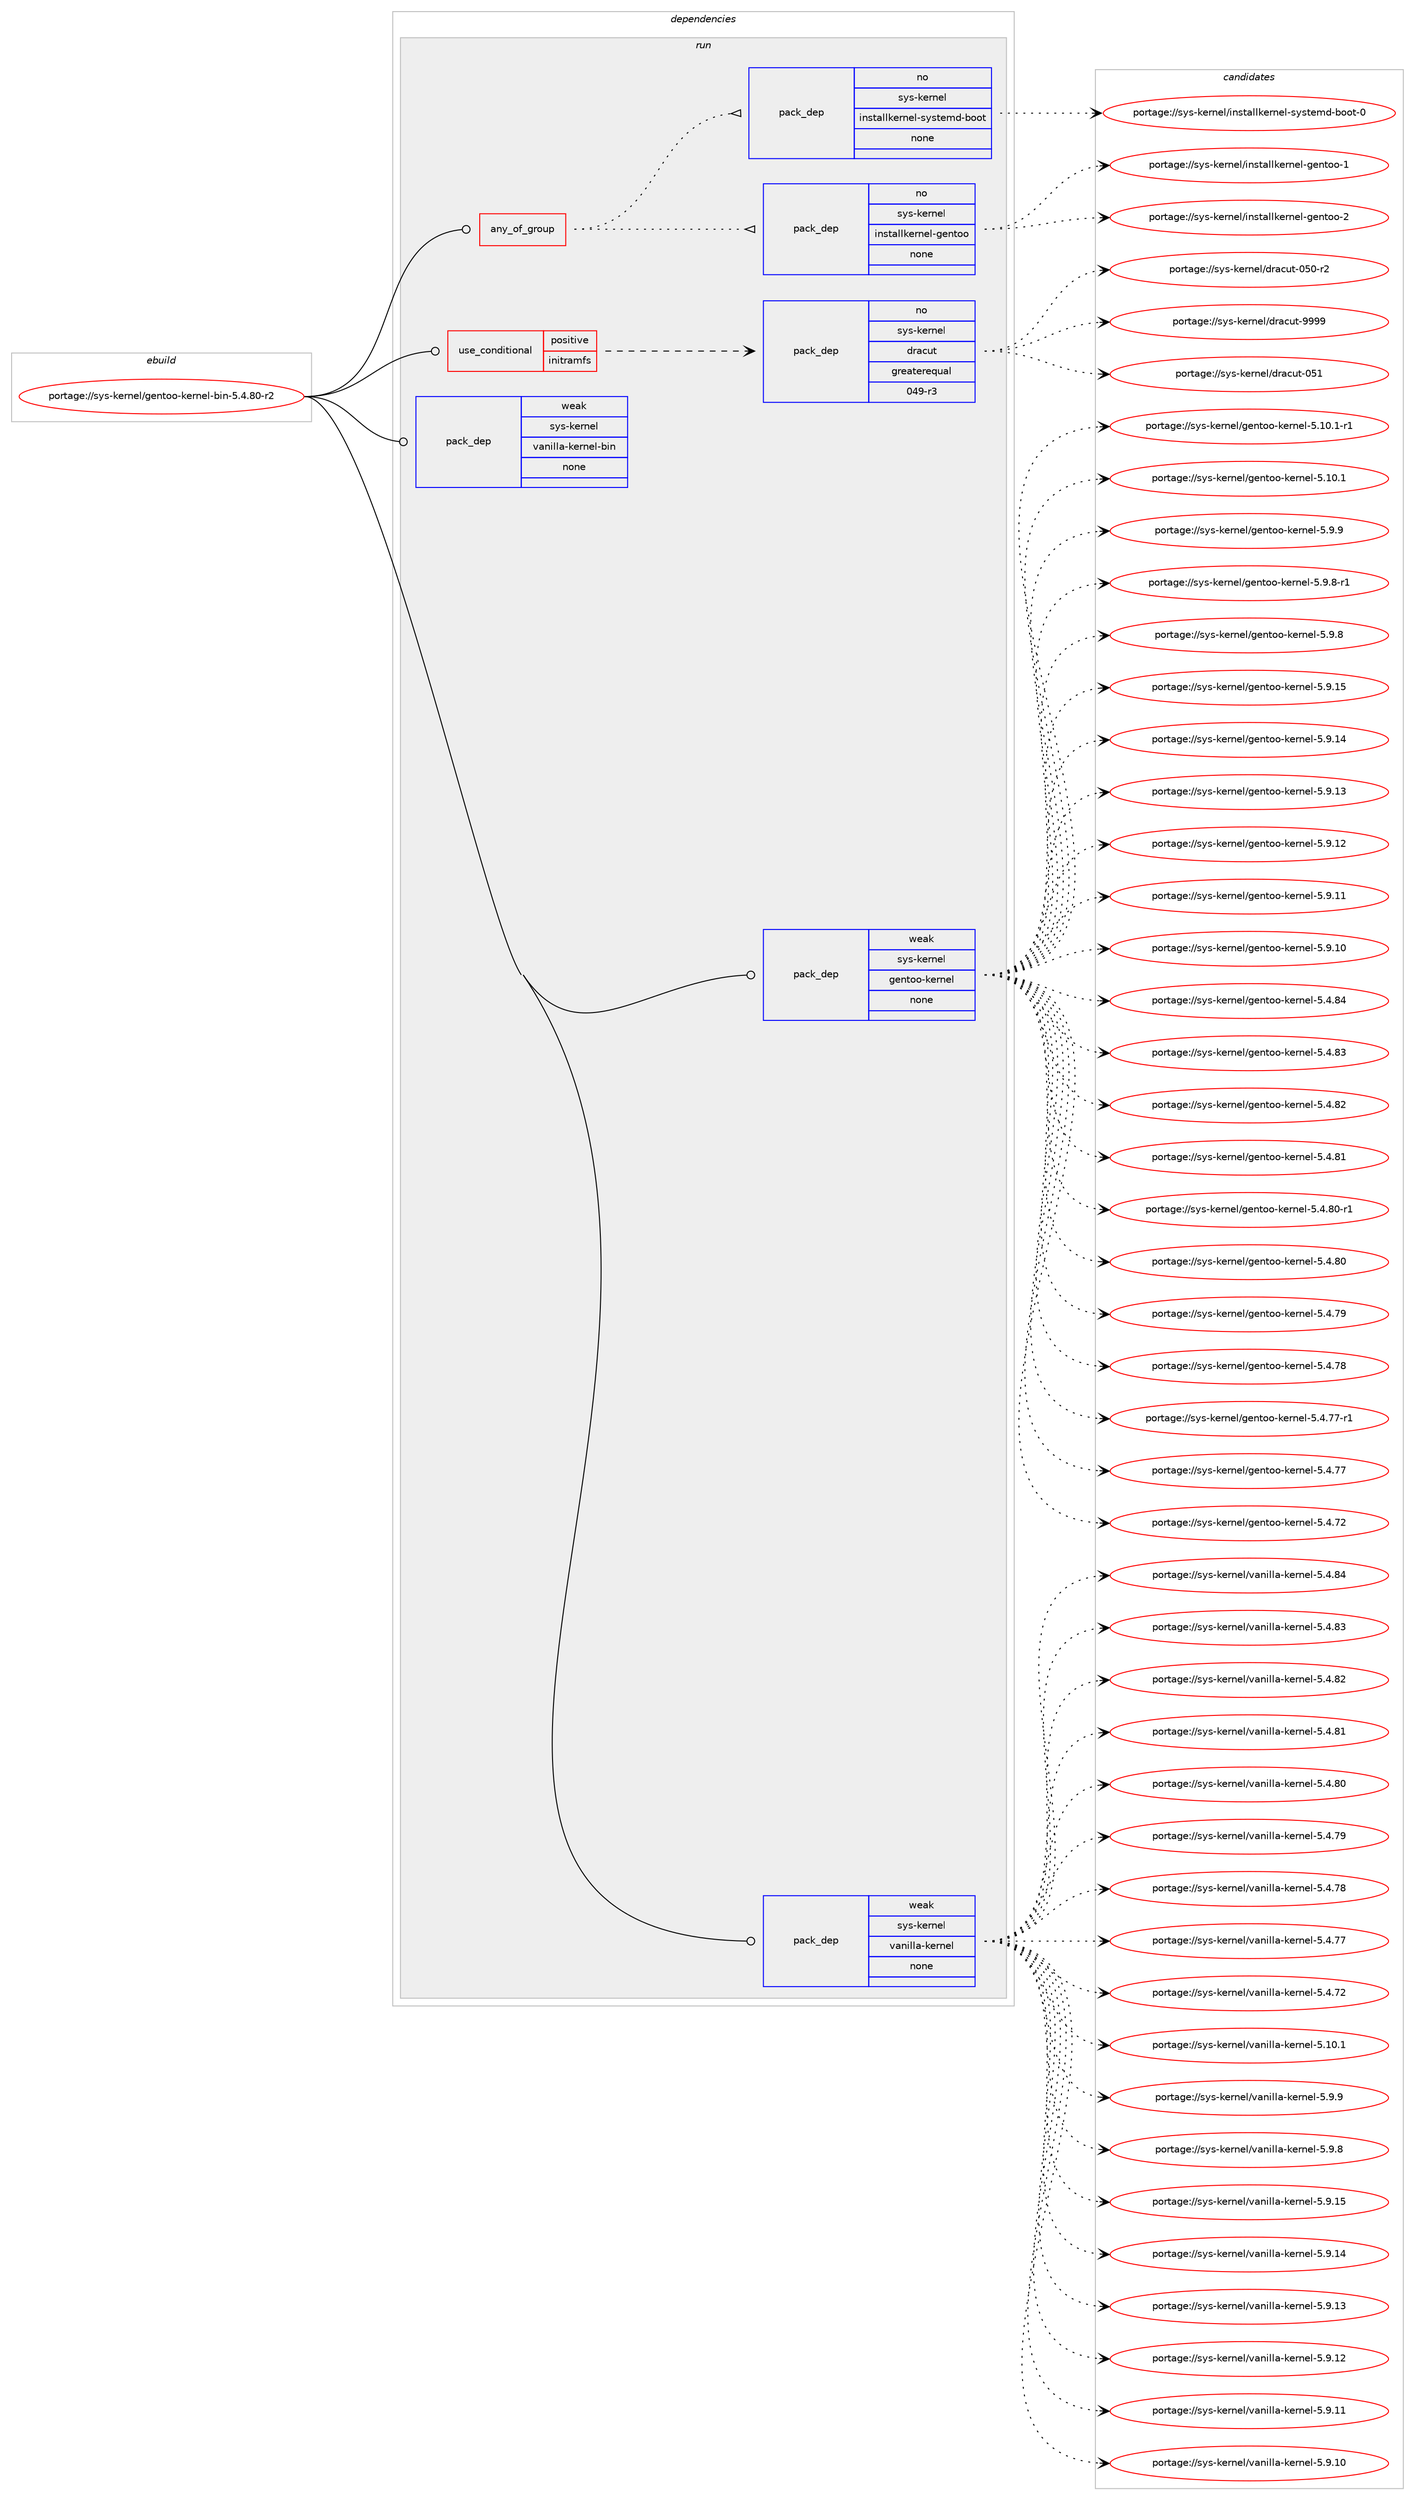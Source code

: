 digraph prolog {

# *************
# Graph options
# *************

newrank=true;
concentrate=true;
compound=true;
graph [rankdir=LR,fontname=Helvetica,fontsize=10,ranksep=1.5];#, ranksep=2.5, nodesep=0.2];
edge  [arrowhead=vee];
node  [fontname=Helvetica,fontsize=10];

# **********
# The ebuild
# **********

subgraph cluster_leftcol {
color=gray;
rank=same;
label=<<i>ebuild</i>>;
id [label="portage://sys-kernel/gentoo-kernel-bin-5.4.80-r2", color=red, width=4, href="../sys-kernel/gentoo-kernel-bin-5.4.80-r2.svg"];
}

# ****************
# The dependencies
# ****************

subgraph cluster_midcol {
color=gray;
label=<<i>dependencies</i>>;
subgraph cluster_compile {
fillcolor="#eeeeee";
style=filled;
label=<<i>compile</i>>;
}
subgraph cluster_compileandrun {
fillcolor="#eeeeee";
style=filled;
label=<<i>compile and run</i>>;
}
subgraph cluster_run {
fillcolor="#eeeeee";
style=filled;
label=<<i>run</i>>;
subgraph any59 {
dependency4487 [label=<<TABLE BORDER="0" CELLBORDER="1" CELLSPACING="0" CELLPADDING="4"><TR><TD CELLPADDING="10">any_of_group</TD></TR></TABLE>>, shape=none, color=red];subgraph pack3440 {
dependency4488 [label=<<TABLE BORDER="0" CELLBORDER="1" CELLSPACING="0" CELLPADDING="4" WIDTH="220"><TR><TD ROWSPAN="6" CELLPADDING="30">pack_dep</TD></TR><TR><TD WIDTH="110">no</TD></TR><TR><TD>sys-kernel</TD></TR><TR><TD>installkernel-gentoo</TD></TR><TR><TD>none</TD></TR><TR><TD></TD></TR></TABLE>>, shape=none, color=blue];
}
dependency4487:e -> dependency4488:w [weight=20,style="dotted",arrowhead="oinv"];
subgraph pack3441 {
dependency4489 [label=<<TABLE BORDER="0" CELLBORDER="1" CELLSPACING="0" CELLPADDING="4" WIDTH="220"><TR><TD ROWSPAN="6" CELLPADDING="30">pack_dep</TD></TR><TR><TD WIDTH="110">no</TD></TR><TR><TD>sys-kernel</TD></TR><TR><TD>installkernel-systemd-boot</TD></TR><TR><TD>none</TD></TR><TR><TD></TD></TR></TABLE>>, shape=none, color=blue];
}
dependency4487:e -> dependency4489:w [weight=20,style="dotted",arrowhead="oinv"];
}
id:e -> dependency4487:w [weight=20,style="solid",arrowhead="odot"];
subgraph cond988 {
dependency4490 [label=<<TABLE BORDER="0" CELLBORDER="1" CELLSPACING="0" CELLPADDING="4"><TR><TD ROWSPAN="3" CELLPADDING="10">use_conditional</TD></TR><TR><TD>positive</TD></TR><TR><TD>initramfs</TD></TR></TABLE>>, shape=none, color=red];
subgraph pack3442 {
dependency4491 [label=<<TABLE BORDER="0" CELLBORDER="1" CELLSPACING="0" CELLPADDING="4" WIDTH="220"><TR><TD ROWSPAN="6" CELLPADDING="30">pack_dep</TD></TR><TR><TD WIDTH="110">no</TD></TR><TR><TD>sys-kernel</TD></TR><TR><TD>dracut</TD></TR><TR><TD>greaterequal</TD></TR><TR><TD>049-r3</TD></TR></TABLE>>, shape=none, color=blue];
}
dependency4490:e -> dependency4491:w [weight=20,style="dashed",arrowhead="vee"];
}
id:e -> dependency4490:w [weight=20,style="solid",arrowhead="odot"];
subgraph pack3443 {
dependency4492 [label=<<TABLE BORDER="0" CELLBORDER="1" CELLSPACING="0" CELLPADDING="4" WIDTH="220"><TR><TD ROWSPAN="6" CELLPADDING="30">pack_dep</TD></TR><TR><TD WIDTH="110">weak</TD></TR><TR><TD>sys-kernel</TD></TR><TR><TD>gentoo-kernel</TD></TR><TR><TD>none</TD></TR><TR><TD></TD></TR></TABLE>>, shape=none, color=blue];
}
id:e -> dependency4492:w [weight=20,style="solid",arrowhead="odot"];
subgraph pack3444 {
dependency4493 [label=<<TABLE BORDER="0" CELLBORDER="1" CELLSPACING="0" CELLPADDING="4" WIDTH="220"><TR><TD ROWSPAN="6" CELLPADDING="30">pack_dep</TD></TR><TR><TD WIDTH="110">weak</TD></TR><TR><TD>sys-kernel</TD></TR><TR><TD>vanilla-kernel</TD></TR><TR><TD>none</TD></TR><TR><TD></TD></TR></TABLE>>, shape=none, color=blue];
}
id:e -> dependency4493:w [weight=20,style="solid",arrowhead="odot"];
subgraph pack3445 {
dependency4494 [label=<<TABLE BORDER="0" CELLBORDER="1" CELLSPACING="0" CELLPADDING="4" WIDTH="220"><TR><TD ROWSPAN="6" CELLPADDING="30">pack_dep</TD></TR><TR><TD WIDTH="110">weak</TD></TR><TR><TD>sys-kernel</TD></TR><TR><TD>vanilla-kernel-bin</TD></TR><TR><TD>none</TD></TR><TR><TD></TD></TR></TABLE>>, shape=none, color=blue];
}
id:e -> dependency4494:w [weight=20,style="solid",arrowhead="odot"];
}
}

# **************
# The candidates
# **************

subgraph cluster_choices {
rank=same;
color=gray;
label=<<i>candidates</i>>;

subgraph choice3440 {
color=black;
nodesep=1;
choice115121115451071011141101011084710511011511697108108107101114110101108451031011101161111114550 [label="portage://sys-kernel/installkernel-gentoo-2", color=red, width=4,href="../sys-kernel/installkernel-gentoo-2.svg"];
choice115121115451071011141101011084710511011511697108108107101114110101108451031011101161111114549 [label="portage://sys-kernel/installkernel-gentoo-1", color=red, width=4,href="../sys-kernel/installkernel-gentoo-1.svg"];
dependency4488:e -> choice115121115451071011141101011084710511011511697108108107101114110101108451031011101161111114550:w [style=dotted,weight="100"];
dependency4488:e -> choice115121115451071011141101011084710511011511697108108107101114110101108451031011101161111114549:w [style=dotted,weight="100"];
}
subgraph choice3441 {
color=black;
nodesep=1;
choice1151211154510710111411010110847105110115116971081081071011141101011084511512111511610110910045981111111164548 [label="portage://sys-kernel/installkernel-systemd-boot-0", color=red, width=4,href="../sys-kernel/installkernel-systemd-boot-0.svg"];
dependency4489:e -> choice1151211154510710111411010110847105110115116971081081071011141101011084511512111511610110910045981111111164548:w [style=dotted,weight="100"];
}
subgraph choice3442 {
color=black;
nodesep=1;
choice115121115451071011141101011084710011497991171164557575757 [label="portage://sys-kernel/dracut-9999", color=red, width=4,href="../sys-kernel/dracut-9999.svg"];
choice1151211154510710111411010110847100114979911711645485349 [label="portage://sys-kernel/dracut-051", color=red, width=4,href="../sys-kernel/dracut-051.svg"];
choice11512111545107101114110101108471001149799117116454853484511450 [label="portage://sys-kernel/dracut-050-r2", color=red, width=4,href="../sys-kernel/dracut-050-r2.svg"];
dependency4491:e -> choice115121115451071011141101011084710011497991171164557575757:w [style=dotted,weight="100"];
dependency4491:e -> choice1151211154510710111411010110847100114979911711645485349:w [style=dotted,weight="100"];
dependency4491:e -> choice11512111545107101114110101108471001149799117116454853484511450:w [style=dotted,weight="100"];
}
subgraph choice3443 {
color=black;
nodesep=1;
choice115121115451071011141101011084710310111011611111145107101114110101108455346574657 [label="portage://sys-kernel/gentoo-kernel-5.9.9", color=red, width=4,href="../sys-kernel/gentoo-kernel-5.9.9.svg"];
choice1151211154510710111411010110847103101110116111111451071011141101011084553465746564511449 [label="portage://sys-kernel/gentoo-kernel-5.9.8-r1", color=red, width=4,href="../sys-kernel/gentoo-kernel-5.9.8-r1.svg"];
choice115121115451071011141101011084710310111011611111145107101114110101108455346574656 [label="portage://sys-kernel/gentoo-kernel-5.9.8", color=red, width=4,href="../sys-kernel/gentoo-kernel-5.9.8.svg"];
choice11512111545107101114110101108471031011101161111114510710111411010110845534657464953 [label="portage://sys-kernel/gentoo-kernel-5.9.15", color=red, width=4,href="../sys-kernel/gentoo-kernel-5.9.15.svg"];
choice11512111545107101114110101108471031011101161111114510710111411010110845534657464952 [label="portage://sys-kernel/gentoo-kernel-5.9.14", color=red, width=4,href="../sys-kernel/gentoo-kernel-5.9.14.svg"];
choice11512111545107101114110101108471031011101161111114510710111411010110845534657464951 [label="portage://sys-kernel/gentoo-kernel-5.9.13", color=red, width=4,href="../sys-kernel/gentoo-kernel-5.9.13.svg"];
choice11512111545107101114110101108471031011101161111114510710111411010110845534657464950 [label="portage://sys-kernel/gentoo-kernel-5.9.12", color=red, width=4,href="../sys-kernel/gentoo-kernel-5.9.12.svg"];
choice11512111545107101114110101108471031011101161111114510710111411010110845534657464949 [label="portage://sys-kernel/gentoo-kernel-5.9.11", color=red, width=4,href="../sys-kernel/gentoo-kernel-5.9.11.svg"];
choice11512111545107101114110101108471031011101161111114510710111411010110845534657464948 [label="portage://sys-kernel/gentoo-kernel-5.9.10", color=red, width=4,href="../sys-kernel/gentoo-kernel-5.9.10.svg"];
choice11512111545107101114110101108471031011101161111114510710111411010110845534652465652 [label="portage://sys-kernel/gentoo-kernel-5.4.84", color=red, width=4,href="../sys-kernel/gentoo-kernel-5.4.84.svg"];
choice11512111545107101114110101108471031011101161111114510710111411010110845534652465651 [label="portage://sys-kernel/gentoo-kernel-5.4.83", color=red, width=4,href="../sys-kernel/gentoo-kernel-5.4.83.svg"];
choice11512111545107101114110101108471031011101161111114510710111411010110845534652465650 [label="portage://sys-kernel/gentoo-kernel-5.4.82", color=red, width=4,href="../sys-kernel/gentoo-kernel-5.4.82.svg"];
choice11512111545107101114110101108471031011101161111114510710111411010110845534652465649 [label="portage://sys-kernel/gentoo-kernel-5.4.81", color=red, width=4,href="../sys-kernel/gentoo-kernel-5.4.81.svg"];
choice115121115451071011141101011084710310111011611111145107101114110101108455346524656484511449 [label="portage://sys-kernel/gentoo-kernel-5.4.80-r1", color=red, width=4,href="../sys-kernel/gentoo-kernel-5.4.80-r1.svg"];
choice11512111545107101114110101108471031011101161111114510710111411010110845534652465648 [label="portage://sys-kernel/gentoo-kernel-5.4.80", color=red, width=4,href="../sys-kernel/gentoo-kernel-5.4.80.svg"];
choice11512111545107101114110101108471031011101161111114510710111411010110845534652465557 [label="portage://sys-kernel/gentoo-kernel-5.4.79", color=red, width=4,href="../sys-kernel/gentoo-kernel-5.4.79.svg"];
choice11512111545107101114110101108471031011101161111114510710111411010110845534652465556 [label="portage://sys-kernel/gentoo-kernel-5.4.78", color=red, width=4,href="../sys-kernel/gentoo-kernel-5.4.78.svg"];
choice115121115451071011141101011084710310111011611111145107101114110101108455346524655554511449 [label="portage://sys-kernel/gentoo-kernel-5.4.77-r1", color=red, width=4,href="../sys-kernel/gentoo-kernel-5.4.77-r1.svg"];
choice11512111545107101114110101108471031011101161111114510710111411010110845534652465555 [label="portage://sys-kernel/gentoo-kernel-5.4.77", color=red, width=4,href="../sys-kernel/gentoo-kernel-5.4.77.svg"];
choice11512111545107101114110101108471031011101161111114510710111411010110845534652465550 [label="portage://sys-kernel/gentoo-kernel-5.4.72", color=red, width=4,href="../sys-kernel/gentoo-kernel-5.4.72.svg"];
choice115121115451071011141101011084710310111011611111145107101114110101108455346494846494511449 [label="portage://sys-kernel/gentoo-kernel-5.10.1-r1", color=red, width=4,href="../sys-kernel/gentoo-kernel-5.10.1-r1.svg"];
choice11512111545107101114110101108471031011101161111114510710111411010110845534649484649 [label="portage://sys-kernel/gentoo-kernel-5.10.1", color=red, width=4,href="../sys-kernel/gentoo-kernel-5.10.1.svg"];
dependency4492:e -> choice115121115451071011141101011084710310111011611111145107101114110101108455346574657:w [style=dotted,weight="100"];
dependency4492:e -> choice1151211154510710111411010110847103101110116111111451071011141101011084553465746564511449:w [style=dotted,weight="100"];
dependency4492:e -> choice115121115451071011141101011084710310111011611111145107101114110101108455346574656:w [style=dotted,weight="100"];
dependency4492:e -> choice11512111545107101114110101108471031011101161111114510710111411010110845534657464953:w [style=dotted,weight="100"];
dependency4492:e -> choice11512111545107101114110101108471031011101161111114510710111411010110845534657464952:w [style=dotted,weight="100"];
dependency4492:e -> choice11512111545107101114110101108471031011101161111114510710111411010110845534657464951:w [style=dotted,weight="100"];
dependency4492:e -> choice11512111545107101114110101108471031011101161111114510710111411010110845534657464950:w [style=dotted,weight="100"];
dependency4492:e -> choice11512111545107101114110101108471031011101161111114510710111411010110845534657464949:w [style=dotted,weight="100"];
dependency4492:e -> choice11512111545107101114110101108471031011101161111114510710111411010110845534657464948:w [style=dotted,weight="100"];
dependency4492:e -> choice11512111545107101114110101108471031011101161111114510710111411010110845534652465652:w [style=dotted,weight="100"];
dependency4492:e -> choice11512111545107101114110101108471031011101161111114510710111411010110845534652465651:w [style=dotted,weight="100"];
dependency4492:e -> choice11512111545107101114110101108471031011101161111114510710111411010110845534652465650:w [style=dotted,weight="100"];
dependency4492:e -> choice11512111545107101114110101108471031011101161111114510710111411010110845534652465649:w [style=dotted,weight="100"];
dependency4492:e -> choice115121115451071011141101011084710310111011611111145107101114110101108455346524656484511449:w [style=dotted,weight="100"];
dependency4492:e -> choice11512111545107101114110101108471031011101161111114510710111411010110845534652465648:w [style=dotted,weight="100"];
dependency4492:e -> choice11512111545107101114110101108471031011101161111114510710111411010110845534652465557:w [style=dotted,weight="100"];
dependency4492:e -> choice11512111545107101114110101108471031011101161111114510710111411010110845534652465556:w [style=dotted,weight="100"];
dependency4492:e -> choice115121115451071011141101011084710310111011611111145107101114110101108455346524655554511449:w [style=dotted,weight="100"];
dependency4492:e -> choice11512111545107101114110101108471031011101161111114510710111411010110845534652465555:w [style=dotted,weight="100"];
dependency4492:e -> choice11512111545107101114110101108471031011101161111114510710111411010110845534652465550:w [style=dotted,weight="100"];
dependency4492:e -> choice115121115451071011141101011084710310111011611111145107101114110101108455346494846494511449:w [style=dotted,weight="100"];
dependency4492:e -> choice11512111545107101114110101108471031011101161111114510710111411010110845534649484649:w [style=dotted,weight="100"];
}
subgraph choice3444 {
color=black;
nodesep=1;
choice1151211154510710111411010110847118971101051081089745107101114110101108455346574657 [label="portage://sys-kernel/vanilla-kernel-5.9.9", color=red, width=4,href="../sys-kernel/vanilla-kernel-5.9.9.svg"];
choice1151211154510710111411010110847118971101051081089745107101114110101108455346574656 [label="portage://sys-kernel/vanilla-kernel-5.9.8", color=red, width=4,href="../sys-kernel/vanilla-kernel-5.9.8.svg"];
choice115121115451071011141101011084711897110105108108974510710111411010110845534657464953 [label="portage://sys-kernel/vanilla-kernel-5.9.15", color=red, width=4,href="../sys-kernel/vanilla-kernel-5.9.15.svg"];
choice115121115451071011141101011084711897110105108108974510710111411010110845534657464952 [label="portage://sys-kernel/vanilla-kernel-5.9.14", color=red, width=4,href="../sys-kernel/vanilla-kernel-5.9.14.svg"];
choice115121115451071011141101011084711897110105108108974510710111411010110845534657464951 [label="portage://sys-kernel/vanilla-kernel-5.9.13", color=red, width=4,href="../sys-kernel/vanilla-kernel-5.9.13.svg"];
choice115121115451071011141101011084711897110105108108974510710111411010110845534657464950 [label="portage://sys-kernel/vanilla-kernel-5.9.12", color=red, width=4,href="../sys-kernel/vanilla-kernel-5.9.12.svg"];
choice115121115451071011141101011084711897110105108108974510710111411010110845534657464949 [label="portage://sys-kernel/vanilla-kernel-5.9.11", color=red, width=4,href="../sys-kernel/vanilla-kernel-5.9.11.svg"];
choice115121115451071011141101011084711897110105108108974510710111411010110845534657464948 [label="portage://sys-kernel/vanilla-kernel-5.9.10", color=red, width=4,href="../sys-kernel/vanilla-kernel-5.9.10.svg"];
choice115121115451071011141101011084711897110105108108974510710111411010110845534652465652 [label="portage://sys-kernel/vanilla-kernel-5.4.84", color=red, width=4,href="../sys-kernel/vanilla-kernel-5.4.84.svg"];
choice115121115451071011141101011084711897110105108108974510710111411010110845534652465651 [label="portage://sys-kernel/vanilla-kernel-5.4.83", color=red, width=4,href="../sys-kernel/vanilla-kernel-5.4.83.svg"];
choice115121115451071011141101011084711897110105108108974510710111411010110845534652465650 [label="portage://sys-kernel/vanilla-kernel-5.4.82", color=red, width=4,href="../sys-kernel/vanilla-kernel-5.4.82.svg"];
choice115121115451071011141101011084711897110105108108974510710111411010110845534652465649 [label="portage://sys-kernel/vanilla-kernel-5.4.81", color=red, width=4,href="../sys-kernel/vanilla-kernel-5.4.81.svg"];
choice115121115451071011141101011084711897110105108108974510710111411010110845534652465648 [label="portage://sys-kernel/vanilla-kernel-5.4.80", color=red, width=4,href="../sys-kernel/vanilla-kernel-5.4.80.svg"];
choice115121115451071011141101011084711897110105108108974510710111411010110845534652465557 [label="portage://sys-kernel/vanilla-kernel-5.4.79", color=red, width=4,href="../sys-kernel/vanilla-kernel-5.4.79.svg"];
choice115121115451071011141101011084711897110105108108974510710111411010110845534652465556 [label="portage://sys-kernel/vanilla-kernel-5.4.78", color=red, width=4,href="../sys-kernel/vanilla-kernel-5.4.78.svg"];
choice115121115451071011141101011084711897110105108108974510710111411010110845534652465555 [label="portage://sys-kernel/vanilla-kernel-5.4.77", color=red, width=4,href="../sys-kernel/vanilla-kernel-5.4.77.svg"];
choice115121115451071011141101011084711897110105108108974510710111411010110845534652465550 [label="portage://sys-kernel/vanilla-kernel-5.4.72", color=red, width=4,href="../sys-kernel/vanilla-kernel-5.4.72.svg"];
choice115121115451071011141101011084711897110105108108974510710111411010110845534649484649 [label="portage://sys-kernel/vanilla-kernel-5.10.1", color=red, width=4,href="../sys-kernel/vanilla-kernel-5.10.1.svg"];
dependency4493:e -> choice1151211154510710111411010110847118971101051081089745107101114110101108455346574657:w [style=dotted,weight="100"];
dependency4493:e -> choice1151211154510710111411010110847118971101051081089745107101114110101108455346574656:w [style=dotted,weight="100"];
dependency4493:e -> choice115121115451071011141101011084711897110105108108974510710111411010110845534657464953:w [style=dotted,weight="100"];
dependency4493:e -> choice115121115451071011141101011084711897110105108108974510710111411010110845534657464952:w [style=dotted,weight="100"];
dependency4493:e -> choice115121115451071011141101011084711897110105108108974510710111411010110845534657464951:w [style=dotted,weight="100"];
dependency4493:e -> choice115121115451071011141101011084711897110105108108974510710111411010110845534657464950:w [style=dotted,weight="100"];
dependency4493:e -> choice115121115451071011141101011084711897110105108108974510710111411010110845534657464949:w [style=dotted,weight="100"];
dependency4493:e -> choice115121115451071011141101011084711897110105108108974510710111411010110845534657464948:w [style=dotted,weight="100"];
dependency4493:e -> choice115121115451071011141101011084711897110105108108974510710111411010110845534652465652:w [style=dotted,weight="100"];
dependency4493:e -> choice115121115451071011141101011084711897110105108108974510710111411010110845534652465651:w [style=dotted,weight="100"];
dependency4493:e -> choice115121115451071011141101011084711897110105108108974510710111411010110845534652465650:w [style=dotted,weight="100"];
dependency4493:e -> choice115121115451071011141101011084711897110105108108974510710111411010110845534652465649:w [style=dotted,weight="100"];
dependency4493:e -> choice115121115451071011141101011084711897110105108108974510710111411010110845534652465648:w [style=dotted,weight="100"];
dependency4493:e -> choice115121115451071011141101011084711897110105108108974510710111411010110845534652465557:w [style=dotted,weight="100"];
dependency4493:e -> choice115121115451071011141101011084711897110105108108974510710111411010110845534652465556:w [style=dotted,weight="100"];
dependency4493:e -> choice115121115451071011141101011084711897110105108108974510710111411010110845534652465555:w [style=dotted,weight="100"];
dependency4493:e -> choice115121115451071011141101011084711897110105108108974510710111411010110845534652465550:w [style=dotted,weight="100"];
dependency4493:e -> choice115121115451071011141101011084711897110105108108974510710111411010110845534649484649:w [style=dotted,weight="100"];
}
subgraph choice3445 {
color=black;
nodesep=1;
}
}

}
